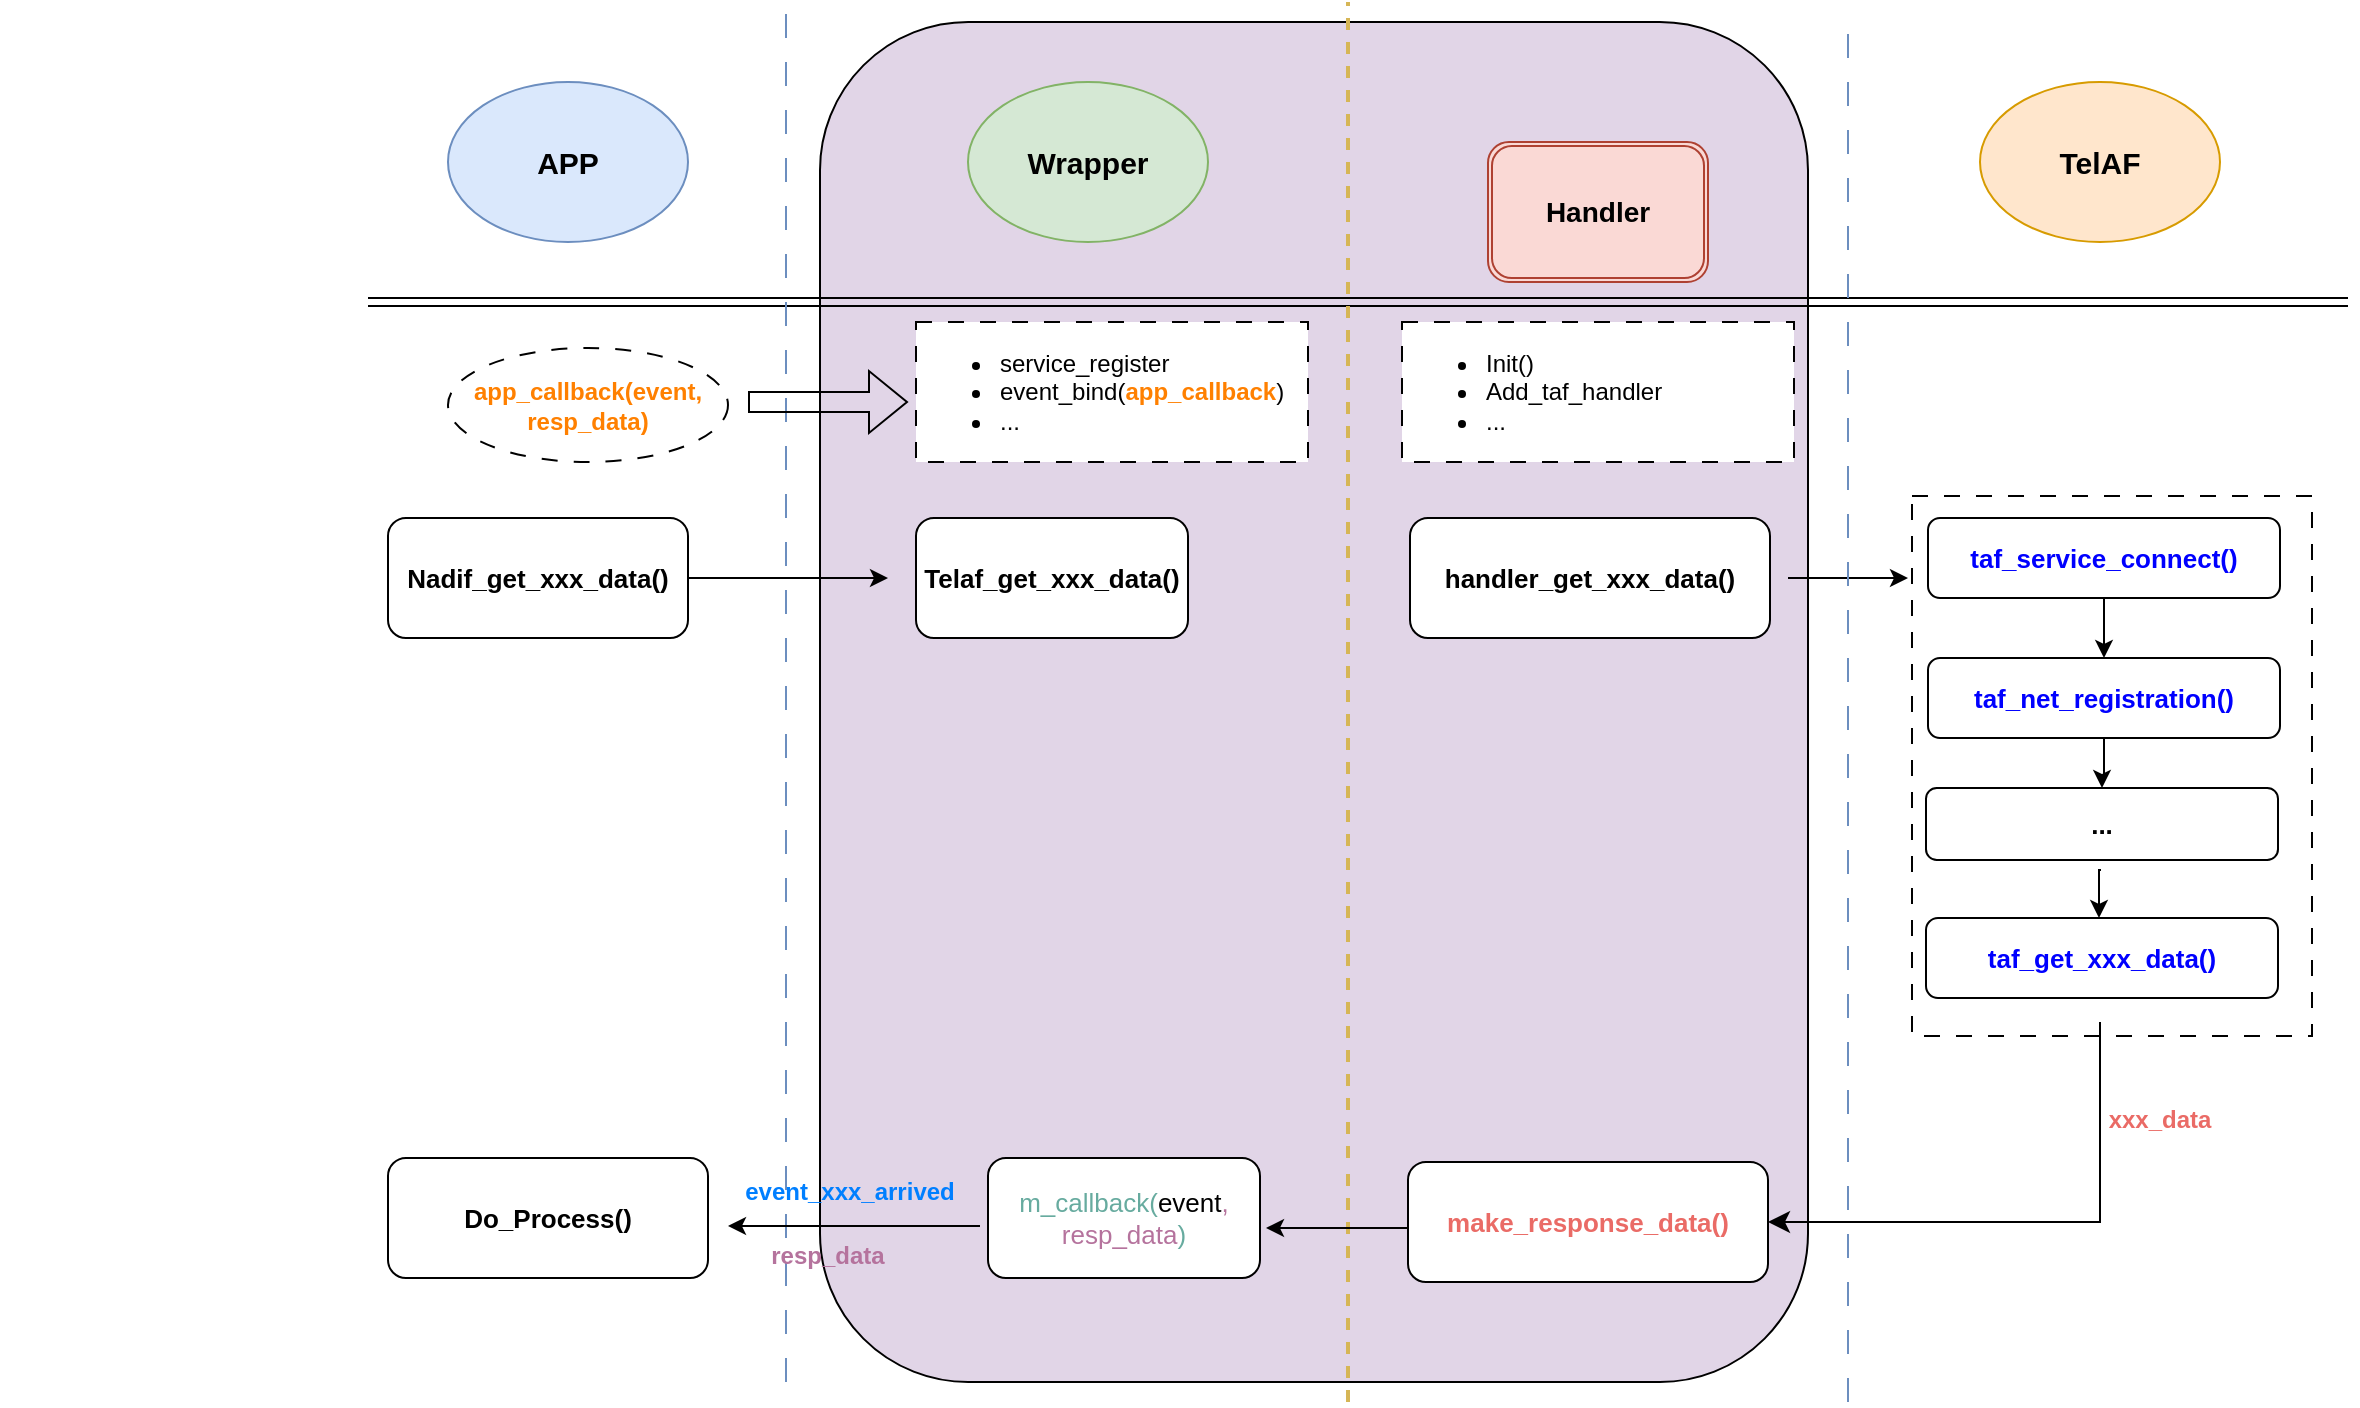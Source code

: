 <mxfile version="22.0.6" type="github">
  <diagram name="第 1 页" id="ClyOsVzj6frhT0d5uaz9">
    <mxGraphModel dx="2420" dy="838" grid="1" gridSize="10" guides="1" tooltips="1" connect="1" arrows="1" fold="1" page="1" pageScale="1" pageWidth="827" pageHeight="1169" math="0" shadow="0">
      <root>
        <mxCell id="0" />
        <mxCell id="1" parent="0" />
        <mxCell id="SAjAbMaW2R_z1P-nCRgh-12" value="" style="rounded=1;whiteSpace=wrap;html=1;fillColor=#E1D5E7;" vertex="1" parent="1">
          <mxGeometry x="246" y="50" width="494" height="680" as="geometry" />
        </mxCell>
        <mxCell id="SaRvt7RB1hY5MqPePfqr-26" value="" style="rounded=0;whiteSpace=wrap;html=1;dashed=1;dashPattern=8 8;" parent="1" vertex="1">
          <mxGeometry x="792" y="287" width="200" height="270" as="geometry" />
        </mxCell>
        <mxCell id="SaRvt7RB1hY5MqPePfqr-4" value="" style="shape=link;html=1;rounded=0;" parent="1" edge="1">
          <mxGeometry width="100" relative="1" as="geometry">
            <mxPoint x="20" y="190" as="sourcePoint" />
            <mxPoint x="1010" y="190" as="targetPoint" />
          </mxGeometry>
        </mxCell>
        <mxCell id="SaRvt7RB1hY5MqPePfqr-5" value="" style="endArrow=none;dashed=1;html=1;rounded=0;fillColor=#dae8fc;strokeColor=#6c8ebf;strokeWidth=1;dashPattern=12 12;" parent="1" edge="1">
          <mxGeometry width="50" height="50" relative="1" as="geometry">
            <mxPoint x="229" y="730" as="sourcePoint" />
            <mxPoint x="229" y="40" as="targetPoint" />
          </mxGeometry>
        </mxCell>
        <mxCell id="SaRvt7RB1hY5MqPePfqr-6" value="" style="endArrow=none;dashed=1;html=1;rounded=0;fillColor=#fff2cc;strokeColor=#d6b656;strokeWidth=2;exitX=0.5;exitY=0;exitDx=0;exitDy=0;" parent="1" edge="1">
          <mxGeometry width="50" height="50" relative="1" as="geometry">
            <mxPoint x="510" y="618" as="sourcePoint" />
            <mxPoint x="510" y="40" as="targetPoint" />
          </mxGeometry>
        </mxCell>
        <mxCell id="SaRvt7RB1hY5MqPePfqr-7" value="&lt;b&gt;&lt;font style=&quot;font-size: 15px;&quot;&gt;APP&lt;/font&gt;&lt;/b&gt;" style="ellipse;whiteSpace=wrap;html=1;fillColor=#dae8fc;strokeColor=#6c8ebf;" parent="1" vertex="1">
          <mxGeometry x="60" y="80" width="120" height="80" as="geometry" />
        </mxCell>
        <mxCell id="SaRvt7RB1hY5MqPePfqr-8" value="&lt;font style=&quot;font-size: 15px;&quot;&gt;&lt;b&gt;Wrapper&lt;/b&gt;&lt;/font&gt;" style="ellipse;whiteSpace=wrap;html=1;fillColor=#d5e8d4;strokeColor=#82b366;" parent="1" vertex="1">
          <mxGeometry x="320" y="80" width="120" height="80" as="geometry" />
        </mxCell>
        <mxCell id="SaRvt7RB1hY5MqPePfqr-9" value="&lt;font style=&quot;font-size: 15px;&quot;&gt;&lt;b&gt;TelAF&lt;/b&gt;&lt;/font&gt;" style="ellipse;whiteSpace=wrap;html=1;fillColor=#ffe6cc;strokeColor=#d79b00;" parent="1" vertex="1">
          <mxGeometry x="826" y="80" width="120" height="80" as="geometry" />
        </mxCell>
        <mxCell id="SaRvt7RB1hY5MqPePfqr-11" value="&lt;font style=&quot;font-size: 13px;&quot;&gt;&lt;b&gt;Nadif_get_xxx_data()&lt;/b&gt;&lt;/font&gt;" style="rounded=1;whiteSpace=wrap;html=1;" parent="1" vertex="1">
          <mxGeometry x="30" y="298" width="150" height="60" as="geometry" />
        </mxCell>
        <mxCell id="SaRvt7RB1hY5MqPePfqr-12" value="" style="endArrow=classic;html=1;rounded=0;exitX=1;exitY=0.5;exitDx=0;exitDy=0;" parent="1" source="SaRvt7RB1hY5MqPePfqr-11" edge="1">
          <mxGeometry width="50" height="50" relative="1" as="geometry">
            <mxPoint x="390" y="478" as="sourcePoint" />
            <mxPoint x="280" y="328" as="targetPoint" />
          </mxGeometry>
        </mxCell>
        <mxCell id="SaRvt7RB1hY5MqPePfqr-13" value="&lt;font style=&quot;font-size: 13px;&quot;&gt;&lt;b&gt;Telaf_get_xxx_data()&lt;/b&gt;&lt;/font&gt;" style="rounded=1;whiteSpace=wrap;html=1;" parent="1" vertex="1">
          <mxGeometry x="294" y="298" width="136" height="60" as="geometry" />
        </mxCell>
        <mxCell id="SaRvt7RB1hY5MqPePfqr-14" value="" style="endArrow=classic;html=1;rounded=0;" parent="1" edge="1">
          <mxGeometry width="50" height="50" relative="1" as="geometry">
            <mxPoint x="730" y="328" as="sourcePoint" />
            <mxPoint x="790" y="328" as="targetPoint" />
          </mxGeometry>
        </mxCell>
        <mxCell id="SaRvt7RB1hY5MqPePfqr-17" value="" style="edgeStyle=orthogonalEdgeStyle;rounded=0;orthogonalLoop=1;jettySize=auto;html=1;" parent="1" source="SaRvt7RB1hY5MqPePfqr-15" target="SaRvt7RB1hY5MqPePfqr-16" edge="1">
          <mxGeometry relative="1" as="geometry" />
        </mxCell>
        <mxCell id="SaRvt7RB1hY5MqPePfqr-15" value="&lt;font style=&quot;font-size: 13px;&quot; color=&quot;#0000ff&quot;&gt;&lt;b&gt;taf_service_connect()&lt;/b&gt;&lt;/font&gt;" style="rounded=1;whiteSpace=wrap;html=1;" parent="1" vertex="1">
          <mxGeometry x="800" y="298" width="176" height="40" as="geometry" />
        </mxCell>
        <mxCell id="SaRvt7RB1hY5MqPePfqr-19" value="" style="edgeStyle=orthogonalEdgeStyle;rounded=0;orthogonalLoop=1;jettySize=auto;html=1;" parent="1" source="SaRvt7RB1hY5MqPePfqr-16" target="SaRvt7RB1hY5MqPePfqr-18" edge="1">
          <mxGeometry relative="1" as="geometry" />
        </mxCell>
        <mxCell id="SaRvt7RB1hY5MqPePfqr-16" value="&lt;font style=&quot;font-size: 13px;&quot; color=&quot;#0000ff&quot;&gt;&lt;b&gt;taf_net_registration()&lt;/b&gt;&lt;/font&gt;" style="rounded=1;whiteSpace=wrap;html=1;" parent="1" vertex="1">
          <mxGeometry x="800" y="368" width="176" height="40" as="geometry" />
        </mxCell>
        <mxCell id="SaRvt7RB1hY5MqPePfqr-18" value="&lt;font style=&quot;font-size: 13px;&quot;&gt;&lt;b&gt;...&lt;/b&gt;&lt;/font&gt;" style="rounded=1;whiteSpace=wrap;html=1;" parent="1" vertex="1">
          <mxGeometry x="799" y="433" width="176" height="36" as="geometry" />
        </mxCell>
        <mxCell id="SaRvt7RB1hY5MqPePfqr-20" value="&lt;font style=&quot;font-size: 13px;&quot; color=&quot;#0000ff&quot;&gt;&lt;b&gt;taf_get_xxx_data()&lt;/b&gt;&lt;/font&gt;" style="rounded=1;whiteSpace=wrap;html=1;" parent="1" vertex="1">
          <mxGeometry x="799" y="498" width="176" height="40" as="geometry" />
        </mxCell>
        <mxCell id="SaRvt7RB1hY5MqPePfqr-21" value="" style="edgeStyle=orthogonalEdgeStyle;rounded=0;orthogonalLoop=1;jettySize=auto;html=1;" parent="1" edge="1">
          <mxGeometry relative="1" as="geometry">
            <mxPoint x="886.5" y="474" as="sourcePoint" />
            <mxPoint x="885.5" y="498" as="targetPoint" />
          </mxGeometry>
        </mxCell>
        <mxCell id="SaRvt7RB1hY5MqPePfqr-30" value="&lt;font color=&quot;#ea6b66&quot;&gt;&lt;b&gt;xxx_data&lt;/b&gt;&lt;/font&gt;" style="text;html=1;strokeColor=none;fillColor=none;align=center;verticalAlign=middle;whiteSpace=wrap;rounded=0;" parent="1" vertex="1">
          <mxGeometry x="886" y="584" width="60" height="30" as="geometry" />
        </mxCell>
        <mxCell id="SaRvt7RB1hY5MqPePfqr-31" value="&lt;font style=&quot;font-size: 13px;&quot; color=&quot;#ea6b66&quot;&gt;&lt;b&gt;make_response_data()&lt;/b&gt;&lt;/font&gt;" style="rounded=1;whiteSpace=wrap;html=1;" parent="1" vertex="1">
          <mxGeometry x="540" y="620" width="180" height="60" as="geometry" />
        </mxCell>
        <mxCell id="SaRvt7RB1hY5MqPePfqr-35" value="" style="endArrow=none;dashed=1;html=1;rounded=0;fillColor=#fff2cc;strokeColor=#d6b656;strokeWidth=2;entryX=1;entryY=1;entryDx=0;entryDy=0;" parent="1" edge="1">
          <mxGeometry width="50" height="50" relative="1" as="geometry">
            <mxPoint x="510" y="740" as="sourcePoint" />
            <mxPoint x="510" y="623" as="targetPoint" />
          </mxGeometry>
        </mxCell>
        <mxCell id="SaRvt7RB1hY5MqPePfqr-38" value="&lt;font style=&quot;font-size: 13px;&quot;&gt;&lt;b&gt;Do_Process()&lt;/b&gt;&lt;/font&gt;" style="rounded=1;whiteSpace=wrap;html=1;" parent="1" vertex="1">
          <mxGeometry x="30" y="618" width="160" height="60" as="geometry" />
        </mxCell>
        <mxCell id="SaRvt7RB1hY5MqPePfqr-39" value="" style="endArrow=classic;html=1;rounded=0;" parent="1" edge="1">
          <mxGeometry width="50" height="50" relative="1" as="geometry">
            <mxPoint x="326" y="652" as="sourcePoint" />
            <mxPoint x="200" y="652" as="targetPoint" />
          </mxGeometry>
        </mxCell>
        <mxCell id="SaRvt7RB1hY5MqPePfqr-40" value="&lt;div&gt;&lt;font color=&quot;#007fff&quot;&gt;&lt;b&gt;event_xxx_arrived&lt;/b&gt;&lt;/font&gt;&lt;/div&gt;" style="text;html=1;strokeColor=none;fillColor=none;align=center;verticalAlign=middle;whiteSpace=wrap;rounded=0;" parent="1" vertex="1">
          <mxGeometry x="231" y="620" width="60" height="30" as="geometry" />
        </mxCell>
        <mxCell id="SaRvt7RB1hY5MqPePfqr-41" value="&lt;div align=&quot;left&quot;&gt;&lt;ul&gt;&lt;li&gt;service_register&lt;/li&gt;&lt;li&gt;&lt;div&gt;event_bind(&lt;b&gt;&lt;font color=&quot;#ff8000&quot;&gt;app_callback&lt;/font&gt;&lt;/b&gt;)&lt;/div&gt;&lt;/li&gt;&lt;li&gt;...&lt;br&gt;&lt;/li&gt;&lt;/ul&gt;&lt;/div&gt;" style="rounded=0;whiteSpace=wrap;html=1;align=left;dashed=1;dashPattern=8 8;" parent="1" vertex="1">
          <mxGeometry x="294" y="200" width="196" height="70" as="geometry" />
        </mxCell>
        <mxCell id="SaRvt7RB1hY5MqPePfqr-43" value="" style="shape=flexArrow;endArrow=classic;html=1;rounded=0;" parent="1" edge="1">
          <mxGeometry width="50" height="50" relative="1" as="geometry">
            <mxPoint x="210" y="240" as="sourcePoint" />
            <mxPoint x="290" y="240" as="targetPoint" />
          </mxGeometry>
        </mxCell>
        <mxCell id="SaRvt7RB1hY5MqPePfqr-44" value="&lt;b&gt;&lt;font color=&quot;#ff8000&quot;&gt;app_callback(event, resp_data)&lt;/font&gt;&lt;/b&gt;" style="ellipse;whiteSpace=wrap;html=1;dashed=1;dashPattern=8 8;" parent="1" vertex="1">
          <mxGeometry x="60" y="213" width="140" height="57" as="geometry" />
        </mxCell>
        <mxCell id="SaRvt7RB1hY5MqPePfqr-47" value="" style="text;html=1;align=center;verticalAlign=middle;resizable=0;points=[];autosize=1;" parent="1" vertex="1">
          <mxGeometry x="975" y="543" width="40" height="30" as="geometry" />
        </mxCell>
        <mxCell id="SaRvt7RB1hY5MqPePfqr-48" value="" style="endArrow=classic;html=1;rounded=0;" parent="1" edge="1">
          <mxGeometry width="50" height="50" relative="1" as="geometry">
            <mxPoint x="540" y="653" as="sourcePoint" />
            <mxPoint x="469" y="653" as="targetPoint" />
          </mxGeometry>
        </mxCell>
        <mxCell id="SaRvt7RB1hY5MqPePfqr-49" value="" style="text;html=1;align=center;verticalAlign=middle;resizable=0;points=[];autosize=1;" parent="1" vertex="1">
          <mxGeometry x="-164" y="436" width="40" height="30" as="geometry" />
        </mxCell>
        <mxCell id="SAjAbMaW2R_z1P-nCRgh-7" value="&lt;div style=&quot;font-size: 13px;&quot;&gt;&lt;font style=&quot;font-size: 13px;&quot; color=&quot;#67ab9f&quot;&gt;m_callback(&lt;/font&gt;&lt;font style=&quot;font-size: 13px;&quot;&gt;event&lt;font style=&quot;font-size: 13px;&quot; color=&quot;#b5739d&quot;&gt;,&lt;/font&gt;&lt;/font&gt;&lt;/div&gt;&lt;div style=&quot;font-size: 13px;&quot;&gt;&lt;font style=&quot;font-size: 13px;&quot; color=&quot;#b5739d&quot;&gt;resp_data&lt;/font&gt;&lt;font style=&quot;font-size: 13px;&quot; color=&quot;#67ab9f&quot;&gt;)&lt;/font&gt;&lt;/div&gt;" style="rounded=1;whiteSpace=wrap;html=1;" vertex="1" parent="1">
          <mxGeometry x="330" y="618" width="136" height="60" as="geometry" />
        </mxCell>
        <mxCell id="SaRvt7RB1hY5MqPePfqr-34" value="&lt;font color=&quot;#b5739d&quot;&gt;&lt;b&gt;resp_data&lt;/b&gt;&lt;/font&gt;" style="text;html=1;strokeColor=none;fillColor=none;align=center;verticalAlign=middle;whiteSpace=wrap;rounded=0;" parent="1" vertex="1">
          <mxGeometry x="220" y="652" width="60" height="30" as="geometry" />
        </mxCell>
        <mxCell id="SAjAbMaW2R_z1P-nCRgh-9" value="&lt;div align=&quot;left&quot;&gt;&lt;ul&gt;&lt;li&gt;Init()&lt;/li&gt;&lt;li&gt;&lt;div&gt;Add_taf_handler&lt;/div&gt;&lt;/li&gt;&lt;li&gt;...&lt;br&gt;&lt;/li&gt;&lt;/ul&gt;&lt;/div&gt;" style="rounded=0;whiteSpace=wrap;html=1;align=left;dashed=1;dashPattern=8 8;" vertex="1" parent="1">
          <mxGeometry x="537" y="200" width="196" height="70" as="geometry" />
        </mxCell>
        <mxCell id="SAjAbMaW2R_z1P-nCRgh-15" value="" style="endArrow=none;dashed=1;html=1;rounded=0;fillColor=#dae8fc;strokeColor=#6c8ebf;strokeWidth=1;dashPattern=12 12;" edge="1" parent="1">
          <mxGeometry width="50" height="50" relative="1" as="geometry">
            <mxPoint x="760" y="740" as="sourcePoint" />
            <mxPoint x="760" y="50" as="targetPoint" />
          </mxGeometry>
        </mxCell>
        <mxCell id="SAjAbMaW2R_z1P-nCRgh-18" value="" style="edgeStyle=segmentEdgeStyle;endArrow=classic;html=1;curved=0;rounded=0;endSize=8;startSize=8;entryX=1;entryY=0.5;entryDx=0;entryDy=0;" edge="1" parent="1" target="SaRvt7RB1hY5MqPePfqr-31">
          <mxGeometry width="50" height="50" relative="1" as="geometry">
            <mxPoint x="886" y="550" as="sourcePoint" />
            <mxPoint x="730" y="650" as="targetPoint" />
            <Array as="points">
              <mxPoint x="886" y="650" />
            </Array>
          </mxGeometry>
        </mxCell>
        <mxCell id="SAjAbMaW2R_z1P-nCRgh-19" value="&lt;b&gt;&lt;font style=&quot;font-size: 14px;&quot;&gt;Handler&lt;/font&gt;&lt;/b&gt;" style="shape=ext;double=1;rounded=1;whiteSpace=wrap;html=1;fillColor=#fad9d5;strokeColor=#ae4132;" vertex="1" parent="1">
          <mxGeometry x="580" y="110" width="110" height="70" as="geometry" />
        </mxCell>
        <mxCell id="SAjAbMaW2R_z1P-nCRgh-20" value="&lt;font style=&quot;font-size: 13px;&quot;&gt;&lt;b&gt;handler_get_xxx_data()&lt;/b&gt;&lt;/font&gt;" style="rounded=1;whiteSpace=wrap;html=1;" vertex="1" parent="1">
          <mxGeometry x="541" y="298" width="180" height="60" as="geometry" />
        </mxCell>
      </root>
    </mxGraphModel>
  </diagram>
</mxfile>
